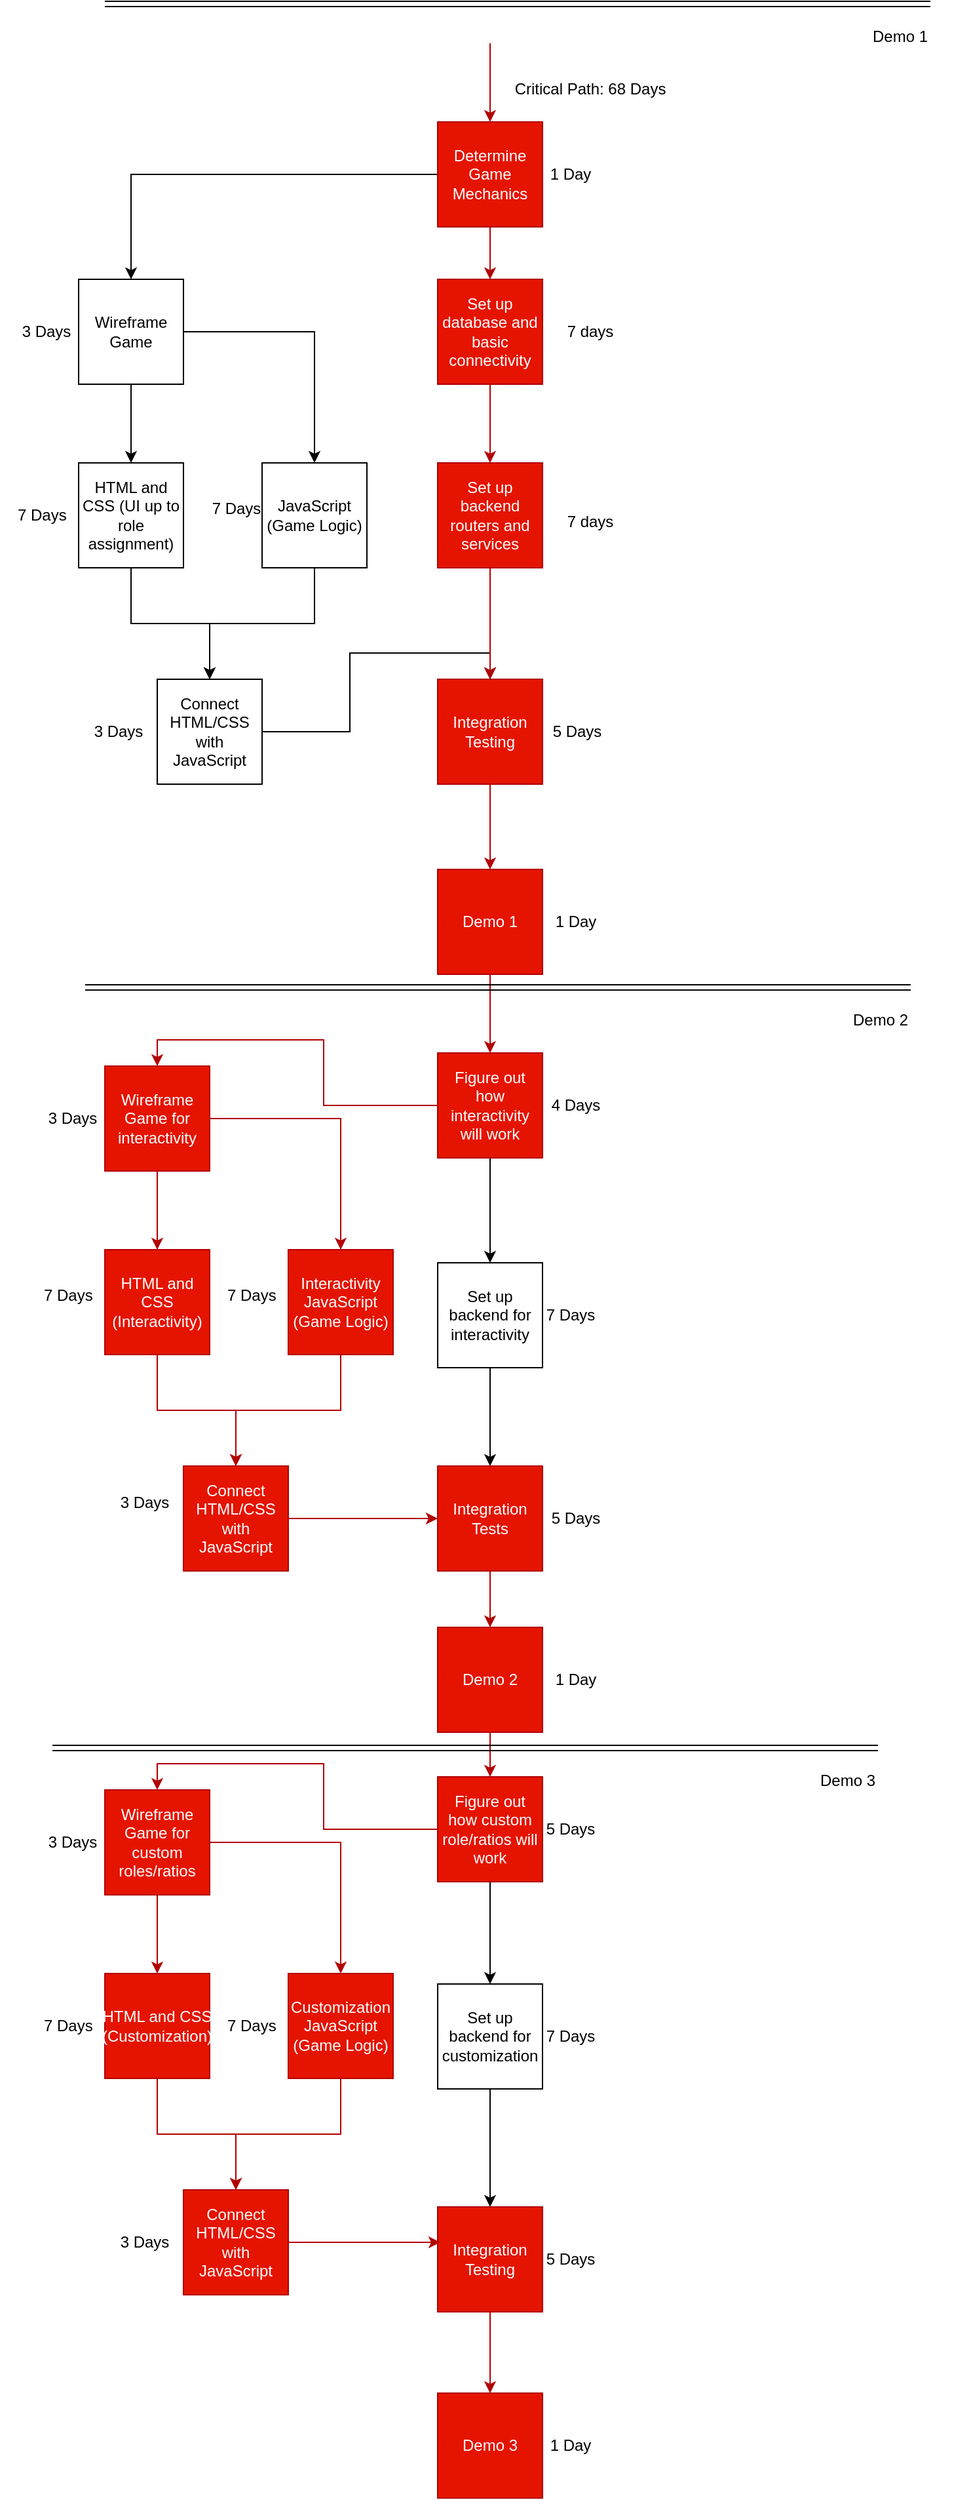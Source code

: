 <mxfile version="22.1.21" type="google">
  <diagram id="C5RBs43oDa-KdzZeNtuy" name="Page-1">
    <mxGraphModel grid="1" page="1" gridSize="10" guides="1" tooltips="1" connect="1" arrows="1" fold="1" pageScale="1" pageWidth="827" pageHeight="1169" math="0" shadow="0">
      <root>
        <mxCell id="WIyWlLk6GJQsqaUBKTNV-0" />
        <mxCell id="WIyWlLk6GJQsqaUBKTNV-1" parent="WIyWlLk6GJQsqaUBKTNV-0" />
        <mxCell id="R53LyQN-CBFl0O3c2-dG-2" style="edgeStyle=orthogonalEdgeStyle;rounded=0;orthogonalLoop=1;jettySize=auto;html=1;exitX=0.5;exitY=0;exitDx=0;exitDy=0;strokeColor=#B20000;startArrow=classic;startFill=1;endArrow=none;endFill=0;fillColor=#e51400;" edge="1" parent="WIyWlLk6GJQsqaUBKTNV-1" source="R53LyQN-CBFl0O3c2-dG-0">
          <mxGeometry relative="1" as="geometry">
            <mxPoint x="414" y="60" as="targetPoint" />
          </mxGeometry>
        </mxCell>
        <mxCell id="R53LyQN-CBFl0O3c2-dG-5" style="edgeStyle=orthogonalEdgeStyle;rounded=0;orthogonalLoop=1;jettySize=auto;html=1;entryX=0.5;entryY=0;entryDx=0;entryDy=0;" edge="1" parent="WIyWlLk6GJQsqaUBKTNV-1" source="R53LyQN-CBFl0O3c2-dG-0" target="R53LyQN-CBFl0O3c2-dG-4">
          <mxGeometry relative="1" as="geometry" />
        </mxCell>
        <mxCell id="R53LyQN-CBFl0O3c2-dG-21" style="edgeStyle=orthogonalEdgeStyle;rounded=0;orthogonalLoop=1;jettySize=auto;html=1;fillColor=#e51400;strokeColor=#B20000;" edge="1" parent="WIyWlLk6GJQsqaUBKTNV-1" source="R53LyQN-CBFl0O3c2-dG-0" target="R53LyQN-CBFl0O3c2-dG-20">
          <mxGeometry relative="1" as="geometry" />
        </mxCell>
        <mxCell id="R53LyQN-CBFl0O3c2-dG-0" value="Determine Game Mechanics" style="whiteSpace=wrap;html=1;aspect=fixed;fillColor=#e51400;fontColor=#ffffff;strokeColor=#B20000;" vertex="1" parent="WIyWlLk6GJQsqaUBKTNV-1">
          <mxGeometry x="374" y="120" width="80" height="80" as="geometry" />
        </mxCell>
        <mxCell id="R53LyQN-CBFl0O3c2-dG-11" style="edgeStyle=orthogonalEdgeStyle;rounded=0;orthogonalLoop=1;jettySize=auto;html=1;entryX=0.5;entryY=0;entryDx=0;entryDy=0;" edge="1" parent="WIyWlLk6GJQsqaUBKTNV-1" source="R53LyQN-CBFl0O3c2-dG-4" target="R53LyQN-CBFl0O3c2-dG-10">
          <mxGeometry relative="1" as="geometry" />
        </mxCell>
        <mxCell id="R53LyQN-CBFl0O3c2-dG-15" style="edgeStyle=orthogonalEdgeStyle;rounded=0;orthogonalLoop=1;jettySize=auto;html=1;" edge="1" parent="WIyWlLk6GJQsqaUBKTNV-1" source="R53LyQN-CBFl0O3c2-dG-4" target="R53LyQN-CBFl0O3c2-dG-14">
          <mxGeometry relative="1" as="geometry" />
        </mxCell>
        <mxCell id="R53LyQN-CBFl0O3c2-dG-4" value="Wireframe Game" style="whiteSpace=wrap;html=1;aspect=fixed;" vertex="1" parent="WIyWlLk6GJQsqaUBKTNV-1">
          <mxGeometry x="100" y="240" width="80" height="80" as="geometry" />
        </mxCell>
        <mxCell id="R53LyQN-CBFl0O3c2-dG-17" style="edgeStyle=orthogonalEdgeStyle;rounded=0;orthogonalLoop=1;jettySize=auto;html=1;" edge="1" parent="WIyWlLk6GJQsqaUBKTNV-1" source="R53LyQN-CBFl0O3c2-dG-10" target="R53LyQN-CBFl0O3c2-dG-16">
          <mxGeometry relative="1" as="geometry" />
        </mxCell>
        <mxCell id="R53LyQN-CBFl0O3c2-dG-10" value="HTML and CSS (UI up to role assignment)" style="whiteSpace=wrap;html=1;aspect=fixed;" vertex="1" parent="WIyWlLk6GJQsqaUBKTNV-1">
          <mxGeometry x="100" y="380" width="80" height="80" as="geometry" />
        </mxCell>
        <mxCell id="R53LyQN-CBFl0O3c2-dG-19" style="edgeStyle=orthogonalEdgeStyle;rounded=0;orthogonalLoop=1;jettySize=auto;html=1;entryX=0.5;entryY=0;entryDx=0;entryDy=0;" edge="1" parent="WIyWlLk6GJQsqaUBKTNV-1" source="R53LyQN-CBFl0O3c2-dG-14" target="R53LyQN-CBFl0O3c2-dG-16">
          <mxGeometry relative="1" as="geometry" />
        </mxCell>
        <mxCell id="R53LyQN-CBFl0O3c2-dG-14" value="JavaScript (Game Logic)" style="whiteSpace=wrap;html=1;aspect=fixed;" vertex="1" parent="WIyWlLk6GJQsqaUBKTNV-1">
          <mxGeometry x="240" y="380" width="80" height="80" as="geometry" />
        </mxCell>
        <mxCell id="xS1QO8ASqJ7yci2sY9tl-12" style="edgeStyle=orthogonalEdgeStyle;rounded=0;orthogonalLoop=1;jettySize=auto;html=1;entryX=0.5;entryY=0;entryDx=0;entryDy=0;" edge="1" parent="WIyWlLk6GJQsqaUBKTNV-1" source="R53LyQN-CBFl0O3c2-dG-16" target="JkB3WN_32NfsPdU9MuBq-2">
          <mxGeometry relative="1" as="geometry" />
        </mxCell>
        <mxCell id="R53LyQN-CBFl0O3c2-dG-16" value="Connect HTML/CSS with JavaScript" style="whiteSpace=wrap;html=1;aspect=fixed;" vertex="1" parent="WIyWlLk6GJQsqaUBKTNV-1">
          <mxGeometry x="160" y="545" width="80" height="80" as="geometry" />
        </mxCell>
        <mxCell id="JkB3WN_32NfsPdU9MuBq-1" style="edgeStyle=orthogonalEdgeStyle;rounded=0;orthogonalLoop=1;jettySize=auto;html=1;exitX=0.5;exitY=1;exitDx=0;exitDy=0;entryX=0.5;entryY=0;entryDx=0;entryDy=0;fillColor=#e51400;strokeColor=#B20000;" edge="1" parent="WIyWlLk6GJQsqaUBKTNV-1" source="R53LyQN-CBFl0O3c2-dG-20" target="JkB3WN_32NfsPdU9MuBq-0">
          <mxGeometry relative="1" as="geometry" />
        </mxCell>
        <mxCell id="R53LyQN-CBFl0O3c2-dG-20" value="Set up database and basic connectivity" style="whiteSpace=wrap;html=1;aspect=fixed;fillColor=#e51400;fontColor=#ffffff;strokeColor=#B20000;" vertex="1" parent="WIyWlLk6GJQsqaUBKTNV-1">
          <mxGeometry x="374" y="240" width="80" height="80" as="geometry" />
        </mxCell>
        <mxCell id="JkB3WN_32NfsPdU9MuBq-5" style="edgeStyle=orthogonalEdgeStyle;rounded=0;orthogonalLoop=1;jettySize=auto;html=1;entryX=0.5;entryY=0;entryDx=0;entryDy=0;fillColor=#e51400;strokeColor=#B20000;" edge="1" parent="WIyWlLk6GJQsqaUBKTNV-1" source="JkB3WN_32NfsPdU9MuBq-0" target="JkB3WN_32NfsPdU9MuBq-2">
          <mxGeometry relative="1" as="geometry" />
        </mxCell>
        <mxCell id="JkB3WN_32NfsPdU9MuBq-0" value="Set up backend routers and services" style="whiteSpace=wrap;html=1;aspect=fixed;fillColor=#e51400;fontColor=#ffffff;strokeColor=#B20000;" vertex="1" parent="WIyWlLk6GJQsqaUBKTNV-1">
          <mxGeometry x="374" y="380" width="80" height="80" as="geometry" />
        </mxCell>
        <mxCell id="JkB3WN_32NfsPdU9MuBq-7" style="edgeStyle=orthogonalEdgeStyle;rounded=0;orthogonalLoop=1;jettySize=auto;html=1;entryX=0.5;entryY=0;entryDx=0;entryDy=0;fillColor=#e51400;strokeColor=#B20000;" edge="1" parent="WIyWlLk6GJQsqaUBKTNV-1" source="JkB3WN_32NfsPdU9MuBq-2" target="JkB3WN_32NfsPdU9MuBq-6">
          <mxGeometry relative="1" as="geometry" />
        </mxCell>
        <mxCell id="JkB3WN_32NfsPdU9MuBq-2" value="Integration Testing" style="whiteSpace=wrap;html=1;aspect=fixed;fillColor=#e51400;fontColor=#ffffff;strokeColor=#B20000;" vertex="1" parent="WIyWlLk6GJQsqaUBKTNV-1">
          <mxGeometry x="374" y="545" width="80" height="80" as="geometry" />
        </mxCell>
        <mxCell id="JkB3WN_32NfsPdU9MuBq-9" style="edgeStyle=orthogonalEdgeStyle;rounded=0;orthogonalLoop=1;jettySize=auto;html=1;entryX=0.5;entryY=0;entryDx=0;entryDy=0;fillColor=#e51400;strokeColor=#B20000;" edge="1" parent="WIyWlLk6GJQsqaUBKTNV-1" source="JkB3WN_32NfsPdU9MuBq-6" target="JkB3WN_32NfsPdU9MuBq-8">
          <mxGeometry relative="1" as="geometry" />
        </mxCell>
        <mxCell id="JkB3WN_32NfsPdU9MuBq-6" value="Demo 1" style="whiteSpace=wrap;html=1;aspect=fixed;fillColor=#e51400;fontColor=#ffffff;strokeColor=#B20000;" vertex="1" parent="WIyWlLk6GJQsqaUBKTNV-1">
          <mxGeometry x="374" y="690" width="80" height="80" as="geometry" />
        </mxCell>
        <mxCell id="JkB3WN_32NfsPdU9MuBq-18" style="edgeStyle=orthogonalEdgeStyle;rounded=0;orthogonalLoop=1;jettySize=auto;html=1;entryX=0.5;entryY=0;entryDx=0;entryDy=0;fillColor=#e51400;strokeColor=#B20000;" edge="1" parent="WIyWlLk6GJQsqaUBKTNV-1" source="JkB3WN_32NfsPdU9MuBq-8" target="JkB3WN_32NfsPdU9MuBq-12">
          <mxGeometry relative="1" as="geometry" />
        </mxCell>
        <mxCell id="JkB3WN_32NfsPdU9MuBq-20" style="edgeStyle=orthogonalEdgeStyle;rounded=0;orthogonalLoop=1;jettySize=auto;html=1;entryX=0.5;entryY=0;entryDx=0;entryDy=0;" edge="1" parent="WIyWlLk6GJQsqaUBKTNV-1" source="JkB3WN_32NfsPdU9MuBq-8" target="JkB3WN_32NfsPdU9MuBq-19">
          <mxGeometry relative="1" as="geometry" />
        </mxCell>
        <mxCell id="JkB3WN_32NfsPdU9MuBq-8" value="Figure out how interactivity will work" style="whiteSpace=wrap;html=1;aspect=fixed;fillColor=#e51400;fontColor=#ffffff;strokeColor=#B20000;" vertex="1" parent="WIyWlLk6GJQsqaUBKTNV-1">
          <mxGeometry x="374" y="830" width="80" height="80" as="geometry" />
        </mxCell>
        <mxCell id="JkB3WN_32NfsPdU9MuBq-10" style="edgeStyle=orthogonalEdgeStyle;rounded=0;orthogonalLoop=1;jettySize=auto;html=1;entryX=0.5;entryY=0;entryDx=0;entryDy=0;fillColor=#e51400;strokeColor=#B20000;" edge="1" parent="WIyWlLk6GJQsqaUBKTNV-1" source="JkB3WN_32NfsPdU9MuBq-12" target="JkB3WN_32NfsPdU9MuBq-14">
          <mxGeometry relative="1" as="geometry" />
        </mxCell>
        <mxCell id="JkB3WN_32NfsPdU9MuBq-11" style="edgeStyle=orthogonalEdgeStyle;rounded=0;orthogonalLoop=1;jettySize=auto;html=1;fillColor=#e51400;strokeColor=#B20000;" edge="1" parent="WIyWlLk6GJQsqaUBKTNV-1" source="JkB3WN_32NfsPdU9MuBq-12" target="JkB3WN_32NfsPdU9MuBq-16">
          <mxGeometry relative="1" as="geometry" />
        </mxCell>
        <mxCell id="JkB3WN_32NfsPdU9MuBq-12" value="Wireframe Game for interactivity" style="whiteSpace=wrap;html=1;aspect=fixed;fillColor=#e51400;fontColor=#ffffff;strokeColor=#B20000;" vertex="1" parent="WIyWlLk6GJQsqaUBKTNV-1">
          <mxGeometry x="120" y="840" width="80" height="80" as="geometry" />
        </mxCell>
        <mxCell id="JkB3WN_32NfsPdU9MuBq-13" style="edgeStyle=orthogonalEdgeStyle;rounded=0;orthogonalLoop=1;jettySize=auto;html=1;fillColor=#e51400;strokeColor=#B20000;" edge="1" parent="WIyWlLk6GJQsqaUBKTNV-1" source="JkB3WN_32NfsPdU9MuBq-14" target="JkB3WN_32NfsPdU9MuBq-17">
          <mxGeometry relative="1" as="geometry" />
        </mxCell>
        <mxCell id="JkB3WN_32NfsPdU9MuBq-14" value="HTML and CSS (Interactivity)" style="whiteSpace=wrap;html=1;aspect=fixed;fillColor=#e51400;fontColor=#ffffff;strokeColor=#B20000;" vertex="1" parent="WIyWlLk6GJQsqaUBKTNV-1">
          <mxGeometry x="120" y="980" width="80" height="80" as="geometry" />
        </mxCell>
        <mxCell id="JkB3WN_32NfsPdU9MuBq-15" style="edgeStyle=orthogonalEdgeStyle;rounded=0;orthogonalLoop=1;jettySize=auto;html=1;entryX=0.5;entryY=0;entryDx=0;entryDy=0;fillColor=#e51400;strokeColor=#B20000;" edge="1" parent="WIyWlLk6GJQsqaUBKTNV-1" source="JkB3WN_32NfsPdU9MuBq-16" target="JkB3WN_32NfsPdU9MuBq-17">
          <mxGeometry relative="1" as="geometry" />
        </mxCell>
        <mxCell id="JkB3WN_32NfsPdU9MuBq-16" value="Interactivity JavaScript (Game Logic)" style="whiteSpace=wrap;html=1;aspect=fixed;fillColor=#e51400;fontColor=#ffffff;strokeColor=#B20000;" vertex="1" parent="WIyWlLk6GJQsqaUBKTNV-1">
          <mxGeometry x="260" y="980" width="80" height="80" as="geometry" />
        </mxCell>
        <mxCell id="JkB3WN_32NfsPdU9MuBq-23" style="edgeStyle=orthogonalEdgeStyle;rounded=0;orthogonalLoop=1;jettySize=auto;html=1;entryX=0;entryY=0.5;entryDx=0;entryDy=0;fillColor=#e51400;strokeColor=#B20000;" edge="1" parent="WIyWlLk6GJQsqaUBKTNV-1" source="JkB3WN_32NfsPdU9MuBq-17" target="JkB3WN_32NfsPdU9MuBq-21">
          <mxGeometry relative="1" as="geometry" />
        </mxCell>
        <mxCell id="JkB3WN_32NfsPdU9MuBq-17" value="Connect HTML/CSS with JavaScript" style="whiteSpace=wrap;html=1;aspect=fixed;fillColor=#e51400;fontColor=#ffffff;strokeColor=#B20000;" vertex="1" parent="WIyWlLk6GJQsqaUBKTNV-1">
          <mxGeometry x="180" y="1145" width="80" height="80" as="geometry" />
        </mxCell>
        <mxCell id="JkB3WN_32NfsPdU9MuBq-22" style="edgeStyle=orthogonalEdgeStyle;rounded=0;orthogonalLoop=1;jettySize=auto;html=1;" edge="1" parent="WIyWlLk6GJQsqaUBKTNV-1" source="JkB3WN_32NfsPdU9MuBq-19" target="JkB3WN_32NfsPdU9MuBq-21">
          <mxGeometry relative="1" as="geometry" />
        </mxCell>
        <mxCell id="JkB3WN_32NfsPdU9MuBq-19" value="Set up backend for interactivity" style="whiteSpace=wrap;html=1;aspect=fixed;" vertex="1" parent="WIyWlLk6GJQsqaUBKTNV-1">
          <mxGeometry x="374" y="990" width="80" height="80" as="geometry" />
        </mxCell>
        <mxCell id="o-llKmQ9hOGAe5BspYZ1-5" style="edgeStyle=orthogonalEdgeStyle;rounded=0;orthogonalLoop=1;jettySize=auto;html=1;entryX=0.5;entryY=0;entryDx=0;entryDy=0;fillColor=#e51400;strokeColor=#B20000;" edge="1" parent="WIyWlLk6GJQsqaUBKTNV-1" source="JkB3WN_32NfsPdU9MuBq-21" target="o-llKmQ9hOGAe5BspYZ1-0">
          <mxGeometry relative="1" as="geometry" />
        </mxCell>
        <mxCell id="JkB3WN_32NfsPdU9MuBq-21" value="Integration Tests" style="whiteSpace=wrap;html=1;aspect=fixed;fillColor=#e51400;fontColor=#ffffff;strokeColor=#B20000;" vertex="1" parent="WIyWlLk6GJQsqaUBKTNV-1">
          <mxGeometry x="374" y="1145" width="80" height="80" as="geometry" />
        </mxCell>
        <mxCell id="JkB3WN_32NfsPdU9MuBq-24" style="edgeStyle=orthogonalEdgeStyle;rounded=0;orthogonalLoop=1;jettySize=auto;html=1;entryX=0.5;entryY=0;entryDx=0;entryDy=0;fillColor=#e51400;strokeColor=#B20000;" edge="1" parent="WIyWlLk6GJQsqaUBKTNV-1" source="JkB3WN_32NfsPdU9MuBq-26" target="JkB3WN_32NfsPdU9MuBq-29">
          <mxGeometry relative="1" as="geometry" />
        </mxCell>
        <mxCell id="JkB3WN_32NfsPdU9MuBq-25" style="edgeStyle=orthogonalEdgeStyle;rounded=0;orthogonalLoop=1;jettySize=auto;html=1;entryX=0.5;entryY=0;entryDx=0;entryDy=0;" edge="1" parent="WIyWlLk6GJQsqaUBKTNV-1" source="JkB3WN_32NfsPdU9MuBq-26" target="JkB3WN_32NfsPdU9MuBq-37">
          <mxGeometry relative="1" as="geometry" />
        </mxCell>
        <mxCell id="JkB3WN_32NfsPdU9MuBq-26" value="Figure out how custom role/ratios will work" style="whiteSpace=wrap;html=1;aspect=fixed;fillColor=#e51400;fontColor=#ffffff;strokeColor=#B20000;" vertex="1" parent="WIyWlLk6GJQsqaUBKTNV-1">
          <mxGeometry x="374" y="1382" width="80" height="80" as="geometry" />
        </mxCell>
        <mxCell id="JkB3WN_32NfsPdU9MuBq-27" style="edgeStyle=orthogonalEdgeStyle;rounded=0;orthogonalLoop=1;jettySize=auto;html=1;entryX=0.5;entryY=0;entryDx=0;entryDy=0;fillColor=#e51400;strokeColor=#B20000;" edge="1" parent="WIyWlLk6GJQsqaUBKTNV-1" source="JkB3WN_32NfsPdU9MuBq-29" target="JkB3WN_32NfsPdU9MuBq-31">
          <mxGeometry relative="1" as="geometry" />
        </mxCell>
        <mxCell id="JkB3WN_32NfsPdU9MuBq-28" style="edgeStyle=orthogonalEdgeStyle;rounded=0;orthogonalLoop=1;jettySize=auto;html=1;fillColor=#e51400;strokeColor=#B20000;" edge="1" parent="WIyWlLk6GJQsqaUBKTNV-1" source="JkB3WN_32NfsPdU9MuBq-29" target="JkB3WN_32NfsPdU9MuBq-33">
          <mxGeometry relative="1" as="geometry" />
        </mxCell>
        <mxCell id="JkB3WN_32NfsPdU9MuBq-29" value="Wireframe Game for custom roles/ratios" style="whiteSpace=wrap;html=1;aspect=fixed;fillColor=#e51400;fontColor=#ffffff;strokeColor=#B20000;" vertex="1" parent="WIyWlLk6GJQsqaUBKTNV-1">
          <mxGeometry x="120" y="1392" width="80" height="80" as="geometry" />
        </mxCell>
        <mxCell id="JkB3WN_32NfsPdU9MuBq-30" style="edgeStyle=orthogonalEdgeStyle;rounded=0;orthogonalLoop=1;jettySize=auto;html=1;fillColor=#e51400;strokeColor=#B20000;" edge="1" parent="WIyWlLk6GJQsqaUBKTNV-1" source="JkB3WN_32NfsPdU9MuBq-31" target="JkB3WN_32NfsPdU9MuBq-35">
          <mxGeometry relative="1" as="geometry" />
        </mxCell>
        <mxCell id="JkB3WN_32NfsPdU9MuBq-31" value="HTML and CSS (Customization)" style="whiteSpace=wrap;html=1;aspect=fixed;fillColor=#e51400;fontColor=#ffffff;strokeColor=#B20000;" vertex="1" parent="WIyWlLk6GJQsqaUBKTNV-1">
          <mxGeometry x="120" y="1532" width="80" height="80" as="geometry" />
        </mxCell>
        <mxCell id="JkB3WN_32NfsPdU9MuBq-32" style="edgeStyle=orthogonalEdgeStyle;rounded=0;orthogonalLoop=1;jettySize=auto;html=1;entryX=0.5;entryY=0;entryDx=0;entryDy=0;fillColor=#e51400;strokeColor=#B20000;" edge="1" parent="WIyWlLk6GJQsqaUBKTNV-1" source="JkB3WN_32NfsPdU9MuBq-33" target="JkB3WN_32NfsPdU9MuBq-35">
          <mxGeometry relative="1" as="geometry" />
        </mxCell>
        <mxCell id="JkB3WN_32NfsPdU9MuBq-33" value="Customization JavaScript (Game Logic)" style="whiteSpace=wrap;html=1;aspect=fixed;fillColor=#e51400;fontColor=#ffffff;strokeColor=#B20000;" vertex="1" parent="WIyWlLk6GJQsqaUBKTNV-1">
          <mxGeometry x="260" y="1532" width="80" height="80" as="geometry" />
        </mxCell>
        <mxCell id="JkB3WN_32NfsPdU9MuBq-35" value="Connect HTML/CSS with JavaScript" style="whiteSpace=wrap;html=1;aspect=fixed;fillColor=#e51400;fontColor=#ffffff;strokeColor=#B20000;" vertex="1" parent="WIyWlLk6GJQsqaUBKTNV-1">
          <mxGeometry x="180" y="1697" width="80" height="80" as="geometry" />
        </mxCell>
        <mxCell id="o-llKmQ9hOGAe5BspYZ1-2" style="edgeStyle=orthogonalEdgeStyle;rounded=0;orthogonalLoop=1;jettySize=auto;html=1;entryX=0.5;entryY=0;entryDx=0;entryDy=0;" edge="1" parent="WIyWlLk6GJQsqaUBKTNV-1" source="JkB3WN_32NfsPdU9MuBq-37" target="o-llKmQ9hOGAe5BspYZ1-1">
          <mxGeometry relative="1" as="geometry" />
        </mxCell>
        <mxCell id="JkB3WN_32NfsPdU9MuBq-37" value="Set up backend for customization" style="whiteSpace=wrap;html=1;aspect=fixed;" vertex="1" parent="WIyWlLk6GJQsqaUBKTNV-1">
          <mxGeometry x="374" y="1540" width="80" height="80" as="geometry" />
        </mxCell>
        <mxCell id="JkB3WN_32NfsPdU9MuBq-38" value="Demo 3" style="whiteSpace=wrap;html=1;aspect=fixed;fillColor=#e51400;fontColor=#ffffff;strokeColor=#B20000;" vertex="1" parent="WIyWlLk6GJQsqaUBKTNV-1">
          <mxGeometry x="374" y="1852" width="80" height="80" as="geometry" />
        </mxCell>
        <mxCell id="xS1QO8ASqJ7yci2sY9tl-4" value="1 Day" style="text;html=1;align=center;verticalAlign=middle;resizable=0;points=[];autosize=1;strokeColor=none;fillColor=none;" vertex="1" parent="WIyWlLk6GJQsqaUBKTNV-1">
          <mxGeometry x="450" y="145" width="50" height="30" as="geometry" />
        </mxCell>
        <mxCell id="xS1QO8ASqJ7yci2sY9tl-5" value="7 days" style="text;html=1;align=center;verticalAlign=middle;resizable=0;points=[];autosize=1;strokeColor=none;fillColor=none;" vertex="1" parent="WIyWlLk6GJQsqaUBKTNV-1">
          <mxGeometry x="460" y="265" width="60" height="30" as="geometry" />
        </mxCell>
        <mxCell id="xS1QO8ASqJ7yci2sY9tl-6" value="7 days" style="text;html=1;align=center;verticalAlign=middle;resizable=0;points=[];autosize=1;strokeColor=none;fillColor=none;" vertex="1" parent="WIyWlLk6GJQsqaUBKTNV-1">
          <mxGeometry x="460" y="410" width="60" height="30" as="geometry" />
        </mxCell>
        <mxCell id="xS1QO8ASqJ7yci2sY9tl-7" value="5 Days" style="text;html=1;align=center;verticalAlign=middle;resizable=0;points=[];autosize=1;strokeColor=none;fillColor=none;" vertex="1" parent="WIyWlLk6GJQsqaUBKTNV-1">
          <mxGeometry x="450" y="570" width="60" height="30" as="geometry" />
        </mxCell>
        <mxCell id="xS1QO8ASqJ7yci2sY9tl-8" value="3 Days" style="text;html=1;align=center;verticalAlign=middle;resizable=0;points=[];autosize=1;strokeColor=none;fillColor=none;" vertex="1" parent="WIyWlLk6GJQsqaUBKTNV-1">
          <mxGeometry x="45" y="265" width="60" height="30" as="geometry" />
        </mxCell>
        <mxCell id="xS1QO8ASqJ7yci2sY9tl-9" value="7 Days" style="text;html=1;align=center;verticalAlign=middle;resizable=0;points=[];autosize=1;strokeColor=none;fillColor=none;" vertex="1" parent="WIyWlLk6GJQsqaUBKTNV-1">
          <mxGeometry x="190" y="400" width="60" height="30" as="geometry" />
        </mxCell>
        <mxCell id="xS1QO8ASqJ7yci2sY9tl-10" value="&amp;nbsp;7 Days" style="text;html=1;align=center;verticalAlign=middle;resizable=0;points=[];autosize=1;strokeColor=none;fillColor=none;" vertex="1" parent="WIyWlLk6GJQsqaUBKTNV-1">
          <mxGeometry x="40" y="405" width="60" height="30" as="geometry" />
        </mxCell>
        <mxCell id="xS1QO8ASqJ7yci2sY9tl-11" value="3 Days" style="text;html=1;align=center;verticalAlign=middle;resizable=0;points=[];autosize=1;strokeColor=none;fillColor=none;" vertex="1" parent="WIyWlLk6GJQsqaUBKTNV-1">
          <mxGeometry x="100" y="570" width="60" height="30" as="geometry" />
        </mxCell>
        <mxCell id="xS1QO8ASqJ7yci2sY9tl-13" value="1 Day" style="text;html=1;align=center;verticalAlign=middle;resizable=0;points=[];autosize=1;strokeColor=none;fillColor=none;" vertex="1" parent="WIyWlLk6GJQsqaUBKTNV-1">
          <mxGeometry x="454" y="715" width="50" height="30" as="geometry" />
        </mxCell>
        <mxCell id="xS1QO8ASqJ7yci2sY9tl-14" value="4 Days" style="text;html=1;align=center;verticalAlign=middle;resizable=0;points=[];autosize=1;strokeColor=none;fillColor=none;" vertex="1" parent="WIyWlLk6GJQsqaUBKTNV-1">
          <mxGeometry x="449" y="855" width="60" height="30" as="geometry" />
        </mxCell>
        <mxCell id="xS1QO8ASqJ7yci2sY9tl-15" value="3 Days" style="text;html=1;align=center;verticalAlign=middle;resizable=0;points=[];autosize=1;strokeColor=none;fillColor=none;" vertex="1" parent="WIyWlLk6GJQsqaUBKTNV-1">
          <mxGeometry x="65" y="865" width="60" height="30" as="geometry" />
        </mxCell>
        <mxCell id="xS1QO8ASqJ7yci2sY9tl-16" value="&amp;nbsp;7 Days" style="text;html=1;align=center;verticalAlign=middle;resizable=0;points=[];autosize=1;strokeColor=none;fillColor=none;" vertex="1" parent="WIyWlLk6GJQsqaUBKTNV-1">
          <mxGeometry x="200" y="1000" width="60" height="30" as="geometry" />
        </mxCell>
        <mxCell id="xS1QO8ASqJ7yci2sY9tl-17" value="7 Days" style="text;html=1;align=center;verticalAlign=middle;resizable=0;points=[];autosize=1;strokeColor=none;fillColor=none;" vertex="1" parent="WIyWlLk6GJQsqaUBKTNV-1">
          <mxGeometry x="445" y="1015" width="60" height="30" as="geometry" />
        </mxCell>
        <mxCell id="xS1QO8ASqJ7yci2sY9tl-18" value="&amp;nbsp;7 Days" style="text;html=1;align=center;verticalAlign=middle;resizable=0;points=[];autosize=1;strokeColor=none;fillColor=none;" vertex="1" parent="WIyWlLk6GJQsqaUBKTNV-1">
          <mxGeometry x="60" y="1000" width="60" height="30" as="geometry" />
        </mxCell>
        <mxCell id="xS1QO8ASqJ7yci2sY9tl-19" value="3 Days" style="text;html=1;align=center;verticalAlign=middle;resizable=0;points=[];autosize=1;strokeColor=none;fillColor=none;" vertex="1" parent="WIyWlLk6GJQsqaUBKTNV-1">
          <mxGeometry x="120" y="1158" width="60" height="30" as="geometry" />
        </mxCell>
        <mxCell id="xS1QO8ASqJ7yci2sY9tl-20" value="5 Days" style="text;html=1;align=center;verticalAlign=middle;resizable=0;points=[];autosize=1;strokeColor=none;fillColor=none;" vertex="1" parent="WIyWlLk6GJQsqaUBKTNV-1">
          <mxGeometry x="449" y="1170" width="60" height="30" as="geometry" />
        </mxCell>
        <mxCell id="xS1QO8ASqJ7yci2sY9tl-22" value="1 Day" style="text;html=1;align=center;verticalAlign=middle;resizable=0;points=[];autosize=1;strokeColor=none;fillColor=none;" vertex="1" parent="WIyWlLk6GJQsqaUBKTNV-1">
          <mxGeometry x="454" y="1293" width="50" height="30" as="geometry" />
        </mxCell>
        <mxCell id="xS1QO8ASqJ7yci2sY9tl-23" value="3 Days" style="text;html=1;align=center;verticalAlign=middle;resizable=0;points=[];autosize=1;strokeColor=none;fillColor=none;" vertex="1" parent="WIyWlLk6GJQsqaUBKTNV-1">
          <mxGeometry x="65" y="1417" width="60" height="30" as="geometry" />
        </mxCell>
        <mxCell id="xS1QO8ASqJ7yci2sY9tl-24" value="&amp;nbsp;7 Days" style="text;html=1;align=center;verticalAlign=middle;resizable=0;points=[];autosize=1;strokeColor=none;fillColor=none;" vertex="1" parent="WIyWlLk6GJQsqaUBKTNV-1">
          <mxGeometry x="200" y="1557" width="60" height="30" as="geometry" />
        </mxCell>
        <mxCell id="xS1QO8ASqJ7yci2sY9tl-25" value="&amp;nbsp;7 Days" style="text;html=1;align=center;verticalAlign=middle;resizable=0;points=[];autosize=1;strokeColor=none;fillColor=none;" vertex="1" parent="WIyWlLk6GJQsqaUBKTNV-1">
          <mxGeometry x="60" y="1557" width="60" height="30" as="geometry" />
        </mxCell>
        <mxCell id="xS1QO8ASqJ7yci2sY9tl-26" value="7 Days" style="text;html=1;align=center;verticalAlign=middle;resizable=0;points=[];autosize=1;strokeColor=none;fillColor=none;" vertex="1" parent="WIyWlLk6GJQsqaUBKTNV-1">
          <mxGeometry x="445" y="1565" width="60" height="30" as="geometry" />
        </mxCell>
        <mxCell id="xS1QO8ASqJ7yci2sY9tl-27" value="5 Days" style="text;html=1;align=center;verticalAlign=middle;resizable=0;points=[];autosize=1;strokeColor=none;fillColor=none;" vertex="1" parent="WIyWlLk6GJQsqaUBKTNV-1">
          <mxGeometry x="445" y="1735" width="60" height="30" as="geometry" />
        </mxCell>
        <mxCell id="xS1QO8ASqJ7yci2sY9tl-28" value="3 Days" style="text;html=1;align=center;verticalAlign=middle;resizable=0;points=[];autosize=1;strokeColor=none;fillColor=none;" vertex="1" parent="WIyWlLk6GJQsqaUBKTNV-1">
          <mxGeometry x="120" y="1722" width="60" height="30" as="geometry" />
        </mxCell>
        <mxCell id="xS1QO8ASqJ7yci2sY9tl-29" value="1 Day" style="text;html=1;align=center;verticalAlign=middle;resizable=0;points=[];autosize=1;strokeColor=none;fillColor=none;" vertex="1" parent="WIyWlLk6GJQsqaUBKTNV-1">
          <mxGeometry x="450" y="1877" width="50" height="30" as="geometry" />
        </mxCell>
        <mxCell id="o-llKmQ9hOGAe5BspYZ1-6" style="edgeStyle=orthogonalEdgeStyle;rounded=0;orthogonalLoop=1;jettySize=auto;html=1;entryX=0.5;entryY=0;entryDx=0;entryDy=0;fillColor=#e51400;strokeColor=#B20000;" edge="1" parent="WIyWlLk6GJQsqaUBKTNV-1" source="o-llKmQ9hOGAe5BspYZ1-0" target="JkB3WN_32NfsPdU9MuBq-26">
          <mxGeometry relative="1" as="geometry" />
        </mxCell>
        <mxCell id="o-llKmQ9hOGAe5BspYZ1-0" value="Demo 2" style="whiteSpace=wrap;html=1;aspect=fixed;fillColor=#e51400;fontColor=#ffffff;strokeColor=#B20000;" vertex="1" parent="WIyWlLk6GJQsqaUBKTNV-1">
          <mxGeometry x="374" y="1268" width="80" height="80" as="geometry" />
        </mxCell>
        <mxCell id="o-llKmQ9hOGAe5BspYZ1-3" style="edgeStyle=orthogonalEdgeStyle;rounded=0;orthogonalLoop=1;jettySize=auto;html=1;fillColor=#e51400;strokeColor=#B20000;" edge="1" parent="WIyWlLk6GJQsqaUBKTNV-1" source="o-llKmQ9hOGAe5BspYZ1-1" target="JkB3WN_32NfsPdU9MuBq-38">
          <mxGeometry relative="1" as="geometry" />
        </mxCell>
        <mxCell id="o-llKmQ9hOGAe5BspYZ1-1" value="Integration Testing" style="whiteSpace=wrap;html=1;aspect=fixed;fillColor=#e51400;fontColor=#ffffff;strokeColor=#B20000;" vertex="1" parent="WIyWlLk6GJQsqaUBKTNV-1">
          <mxGeometry x="374" y="1710" width="80" height="80" as="geometry" />
        </mxCell>
        <mxCell id="o-llKmQ9hOGAe5BspYZ1-4" style="edgeStyle=orthogonalEdgeStyle;rounded=0;orthogonalLoop=1;jettySize=auto;html=1;entryX=0.025;entryY=0.338;entryDx=0;entryDy=0;entryPerimeter=0;fillColor=#e51400;strokeColor=#B20000;" edge="1" parent="WIyWlLk6GJQsqaUBKTNV-1" source="JkB3WN_32NfsPdU9MuBq-35" target="o-llKmQ9hOGAe5BspYZ1-1">
          <mxGeometry relative="1" as="geometry" />
        </mxCell>
        <mxCell id="o-llKmQ9hOGAe5BspYZ1-7" value="5 Days" style="text;html=1;align=center;verticalAlign=middle;resizable=0;points=[];autosize=1;strokeColor=none;fillColor=none;" vertex="1" parent="WIyWlLk6GJQsqaUBKTNV-1">
          <mxGeometry x="445" y="1407" width="60" height="30" as="geometry" />
        </mxCell>
        <mxCell id="o-llKmQ9hOGAe5BspYZ1-10" value="Critical Path: 68 Days" style="text;html=1;align=center;verticalAlign=middle;resizable=0;points=[];autosize=1;strokeColor=none;fillColor=none;" vertex="1" parent="WIyWlLk6GJQsqaUBKTNV-1">
          <mxGeometry x="420" y="80" width="140" height="30" as="geometry" />
        </mxCell>
        <mxCell id="1exfGOTtQ84rq4R_Mmnx-0" value="" style="shape=link;html=1;rounded=0;" edge="1" parent="WIyWlLk6GJQsqaUBKTNV-1">
          <mxGeometry width="100" relative="1" as="geometry">
            <mxPoint x="120" y="30" as="sourcePoint" />
            <mxPoint x="750" y="30" as="targetPoint" />
          </mxGeometry>
        </mxCell>
        <mxCell id="1exfGOTtQ84rq4R_Mmnx-1" value="&lt;div&gt;Demo 1&lt;/div&gt;" style="text;strokeColor=none;fillColor=none;align=left;verticalAlign=middle;spacingLeft=4;spacingRight=4;overflow=hidden;points=[[0,0.5],[1,0.5]];portConstraint=eastwest;rotatable=0;whiteSpace=wrap;html=1;" vertex="1" parent="WIyWlLk6GJQsqaUBKTNV-1">
          <mxGeometry x="700" y="40" width="80" height="30" as="geometry" />
        </mxCell>
        <mxCell id="1exfGOTtQ84rq4R_Mmnx-2" value="" style="shape=link;html=1;rounded=0;" edge="1" parent="WIyWlLk6GJQsqaUBKTNV-1">
          <mxGeometry width="100" relative="1" as="geometry">
            <mxPoint x="105" y="780" as="sourcePoint" />
            <mxPoint x="735" y="780" as="targetPoint" />
          </mxGeometry>
        </mxCell>
        <mxCell id="1exfGOTtQ84rq4R_Mmnx-3" value="&lt;div&gt;Demo 2&lt;br&gt;&lt;/div&gt;" style="text;strokeColor=none;fillColor=none;align=left;verticalAlign=middle;spacingLeft=4;spacingRight=4;overflow=hidden;points=[[0,0.5],[1,0.5]];portConstraint=eastwest;rotatable=0;whiteSpace=wrap;html=1;" vertex="1" parent="WIyWlLk6GJQsqaUBKTNV-1">
          <mxGeometry x="685" y="790" width="80" height="30" as="geometry" />
        </mxCell>
        <mxCell id="1exfGOTtQ84rq4R_Mmnx-4" value="" style="shape=link;html=1;rounded=0;" edge="1" parent="WIyWlLk6GJQsqaUBKTNV-1">
          <mxGeometry width="100" relative="1" as="geometry">
            <mxPoint x="80" y="1360" as="sourcePoint" />
            <mxPoint x="710" y="1360" as="targetPoint" />
          </mxGeometry>
        </mxCell>
        <mxCell id="1exfGOTtQ84rq4R_Mmnx-5" value="&lt;div&gt;Demo 3&lt;/div&gt;" style="text;strokeColor=none;fillColor=none;align=left;verticalAlign=middle;spacingLeft=4;spacingRight=4;overflow=hidden;points=[[0,0.5],[1,0.5]];portConstraint=eastwest;rotatable=0;whiteSpace=wrap;html=1;" vertex="1" parent="WIyWlLk6GJQsqaUBKTNV-1">
          <mxGeometry x="660" y="1370" width="80" height="30" as="geometry" />
        </mxCell>
      </root>
    </mxGraphModel>
  </diagram>
</mxfile>
